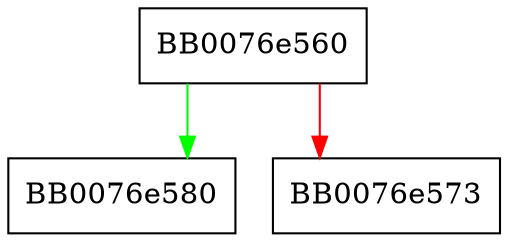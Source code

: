 digraph ossl_err_load_EVP_strings {
  node [shape="box"];
  graph [splines=ortho];
  BB0076e560 -> BB0076e580 [color="green"];
  BB0076e560 -> BB0076e573 [color="red"];
}